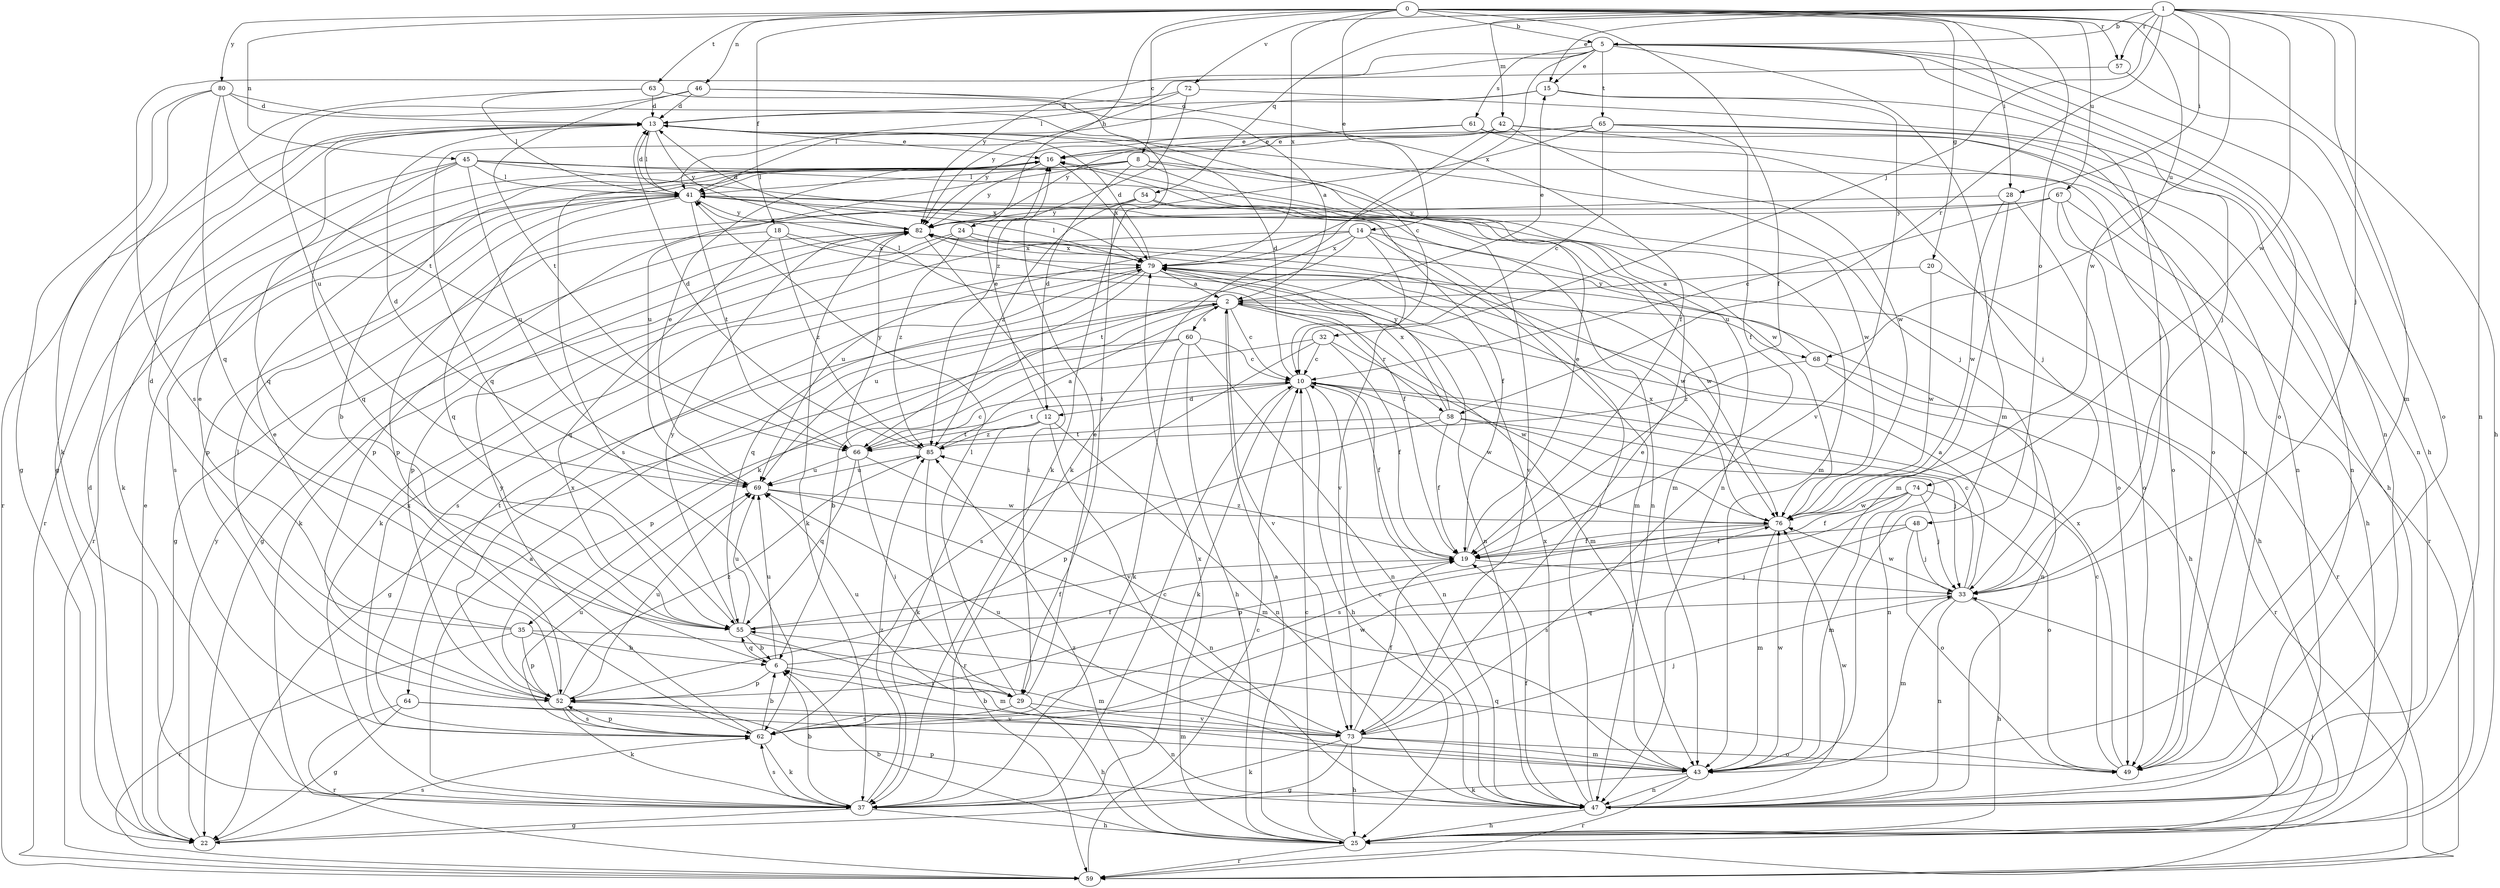 strict digraph  {
0;
1;
2;
5;
6;
8;
10;
12;
13;
14;
15;
16;
18;
19;
20;
22;
24;
25;
28;
29;
32;
33;
35;
37;
41;
42;
43;
45;
46;
47;
48;
49;
52;
54;
55;
57;
58;
59;
60;
61;
62;
63;
64;
65;
66;
67;
68;
69;
72;
73;
74;
76;
79;
80;
82;
85;
0 -> 5  [label=b];
0 -> 8  [label=c];
0 -> 14  [label=e];
0 -> 18  [label=f];
0 -> 19  [label=f];
0 -> 20  [label=g];
0 -> 24  [label=h];
0 -> 25  [label=h];
0 -> 28  [label=i];
0 -> 45  [label=n];
0 -> 46  [label=n];
0 -> 48  [label=o];
0 -> 57  [label=r];
0 -> 63  [label=t];
0 -> 67  [label=u];
0 -> 68  [label=u];
0 -> 79  [label=x];
0 -> 80  [label=y];
1 -> 5  [label=b];
1 -> 15  [label=e];
1 -> 28  [label=i];
1 -> 32  [label=j];
1 -> 33  [label=j];
1 -> 42  [label=m];
1 -> 43  [label=m];
1 -> 47  [label=n];
1 -> 54  [label=q];
1 -> 57  [label=r];
1 -> 58  [label=r];
1 -> 72  [label=v];
1 -> 74  [label=w];
1 -> 76  [label=w];
2 -> 10  [label=c];
2 -> 15  [label=e];
2 -> 35  [label=k];
2 -> 41  [label=l];
2 -> 43  [label=m];
2 -> 58  [label=r];
2 -> 60  [label=s];
2 -> 64  [label=t];
2 -> 68  [label=u];
2 -> 73  [label=v];
5 -> 15  [label=e];
5 -> 25  [label=h];
5 -> 33  [label=j];
5 -> 43  [label=m];
5 -> 47  [label=n];
5 -> 49  [label=o];
5 -> 61  [label=s];
5 -> 62  [label=s];
5 -> 65  [label=t];
5 -> 79  [label=x];
5 -> 82  [label=y];
6 -> 19  [label=f];
6 -> 29  [label=i];
6 -> 52  [label=p];
6 -> 55  [label=q];
6 -> 69  [label=u];
8 -> 6  [label=b];
8 -> 12  [label=d];
8 -> 41  [label=l];
8 -> 43  [label=m];
8 -> 47  [label=n];
8 -> 69  [label=u];
8 -> 76  [label=w];
10 -> 12  [label=d];
10 -> 13  [label=d];
10 -> 19  [label=f];
10 -> 25  [label=h];
10 -> 37  [label=k];
10 -> 47  [label=n];
10 -> 66  [label=t];
10 -> 76  [label=w];
12 -> 16  [label=e];
12 -> 37  [label=k];
12 -> 47  [label=n];
12 -> 66  [label=t];
12 -> 73  [label=v];
12 -> 85  [label=z];
13 -> 16  [label=e];
13 -> 33  [label=j];
13 -> 41  [label=l];
13 -> 55  [label=q];
13 -> 59  [label=r];
13 -> 82  [label=y];
14 -> 25  [label=h];
14 -> 37  [label=k];
14 -> 43  [label=m];
14 -> 66  [label=t];
14 -> 69  [label=u];
14 -> 73  [label=v];
14 -> 79  [label=x];
15 -> 13  [label=d];
15 -> 33  [label=j];
15 -> 41  [label=l];
15 -> 73  [label=v];
16 -> 41  [label=l];
16 -> 62  [label=s];
16 -> 79  [label=x];
16 -> 82  [label=y];
18 -> 19  [label=f];
18 -> 22  [label=g];
18 -> 55  [label=q];
18 -> 79  [label=x];
18 -> 85  [label=z];
19 -> 16  [label=e];
19 -> 33  [label=j];
19 -> 85  [label=z];
20 -> 2  [label=a];
20 -> 59  [label=r];
20 -> 76  [label=w];
22 -> 13  [label=d];
22 -> 16  [label=e];
22 -> 62  [label=s];
22 -> 82  [label=y];
24 -> 37  [label=k];
24 -> 52  [label=p];
24 -> 76  [label=w];
24 -> 79  [label=x];
24 -> 85  [label=z];
25 -> 2  [label=a];
25 -> 6  [label=b];
25 -> 10  [label=c];
25 -> 59  [label=r];
25 -> 79  [label=x];
25 -> 85  [label=z];
28 -> 43  [label=m];
28 -> 49  [label=o];
28 -> 76  [label=w];
28 -> 82  [label=y];
29 -> 16  [label=e];
29 -> 25  [label=h];
29 -> 41  [label=l];
29 -> 62  [label=s];
29 -> 69  [label=u];
29 -> 73  [label=v];
32 -> 6  [label=b];
32 -> 10  [label=c];
32 -> 19  [label=f];
32 -> 62  [label=s];
32 -> 76  [label=w];
33 -> 2  [label=a];
33 -> 10  [label=c];
33 -> 25  [label=h];
33 -> 43  [label=m];
33 -> 47  [label=n];
33 -> 55  [label=q];
33 -> 76  [label=w];
35 -> 6  [label=b];
35 -> 13  [label=d];
35 -> 16  [label=e];
35 -> 43  [label=m];
35 -> 52  [label=p];
35 -> 59  [label=r];
37 -> 2  [label=a];
37 -> 6  [label=b];
37 -> 10  [label=c];
37 -> 22  [label=g];
37 -> 25  [label=h];
37 -> 62  [label=s];
37 -> 85  [label=z];
41 -> 13  [label=d];
41 -> 43  [label=m];
41 -> 47  [label=n];
41 -> 52  [label=p];
41 -> 55  [label=q];
41 -> 59  [label=r];
41 -> 62  [label=s];
41 -> 66  [label=t];
41 -> 82  [label=y];
42 -> 16  [label=e];
42 -> 37  [label=k];
42 -> 47  [label=n];
42 -> 49  [label=o];
42 -> 76  [label=w];
42 -> 82  [label=y];
43 -> 37  [label=k];
43 -> 47  [label=n];
43 -> 59  [label=r];
43 -> 76  [label=w];
45 -> 37  [label=k];
45 -> 41  [label=l];
45 -> 49  [label=o];
45 -> 55  [label=q];
45 -> 59  [label=r];
45 -> 69  [label=u];
45 -> 76  [label=w];
45 -> 79  [label=x];
46 -> 2  [label=a];
46 -> 13  [label=d];
46 -> 19  [label=f];
46 -> 66  [label=t];
46 -> 69  [label=u];
47 -> 10  [label=c];
47 -> 19  [label=f];
47 -> 25  [label=h];
47 -> 41  [label=l];
47 -> 52  [label=p];
47 -> 76  [label=w];
47 -> 79  [label=x];
48 -> 19  [label=f];
48 -> 33  [label=j];
48 -> 49  [label=o];
48 -> 62  [label=s];
49 -> 10  [label=c];
49 -> 55  [label=q];
49 -> 79  [label=x];
52 -> 16  [label=e];
52 -> 37  [label=k];
52 -> 41  [label=l];
52 -> 47  [label=n];
52 -> 62  [label=s];
52 -> 69  [label=u];
52 -> 79  [label=x];
52 -> 85  [label=z];
54 -> 19  [label=f];
54 -> 52  [label=p];
54 -> 73  [label=v];
54 -> 82  [label=y];
54 -> 85  [label=z];
55 -> 6  [label=b];
55 -> 19  [label=f];
55 -> 43  [label=m];
55 -> 69  [label=u];
55 -> 82  [label=y];
57 -> 41  [label=l];
57 -> 49  [label=o];
58 -> 19  [label=f];
58 -> 33  [label=j];
58 -> 47  [label=n];
58 -> 52  [label=p];
58 -> 66  [label=t];
58 -> 79  [label=x];
58 -> 82  [label=y];
59 -> 10  [label=c];
59 -> 33  [label=j];
60 -> 10  [label=c];
60 -> 22  [label=g];
60 -> 25  [label=h];
60 -> 37  [label=k];
60 -> 47  [label=n];
60 -> 52  [label=p];
61 -> 16  [label=e];
61 -> 25  [label=h];
61 -> 33  [label=j];
61 -> 82  [label=y];
62 -> 6  [label=b];
62 -> 37  [label=k];
62 -> 52  [label=p];
62 -> 69  [label=u];
62 -> 76  [label=w];
62 -> 79  [label=x];
62 -> 82  [label=y];
63 -> 10  [label=c];
63 -> 13  [label=d];
63 -> 22  [label=g];
63 -> 41  [label=l];
64 -> 22  [label=g];
64 -> 43  [label=m];
64 -> 59  [label=r];
64 -> 73  [label=v];
65 -> 10  [label=c];
65 -> 16  [label=e];
65 -> 19  [label=f];
65 -> 37  [label=k];
65 -> 47  [label=n];
65 -> 49  [label=o];
65 -> 55  [label=q];
66 -> 10  [label=c];
66 -> 29  [label=i];
66 -> 43  [label=m];
66 -> 55  [label=q];
66 -> 69  [label=u];
66 -> 82  [label=y];
67 -> 10  [label=c];
67 -> 25  [label=h];
67 -> 49  [label=o];
67 -> 52  [label=p];
67 -> 59  [label=r];
67 -> 82  [label=y];
68 -> 47  [label=n];
68 -> 59  [label=r];
68 -> 82  [label=y];
68 -> 85  [label=z];
69 -> 13  [label=d];
69 -> 16  [label=e];
69 -> 47  [label=n];
69 -> 76  [label=w];
72 -> 13  [label=d];
72 -> 47  [label=n];
72 -> 82  [label=y];
72 -> 85  [label=z];
73 -> 6  [label=b];
73 -> 16  [label=e];
73 -> 19  [label=f];
73 -> 22  [label=g];
73 -> 25  [label=h];
73 -> 33  [label=j];
73 -> 37  [label=k];
73 -> 43  [label=m];
73 -> 49  [label=o];
73 -> 69  [label=u];
74 -> 19  [label=f];
74 -> 33  [label=j];
74 -> 43  [label=m];
74 -> 49  [label=o];
74 -> 62  [label=s];
74 -> 76  [label=w];
76 -> 19  [label=f];
76 -> 43  [label=m];
76 -> 52  [label=p];
76 -> 79  [label=x];
79 -> 2  [label=a];
79 -> 13  [label=d];
79 -> 25  [label=h];
79 -> 41  [label=l];
79 -> 47  [label=n];
79 -> 55  [label=q];
79 -> 62  [label=s];
79 -> 69  [label=u];
80 -> 13  [label=d];
80 -> 22  [label=g];
80 -> 29  [label=i];
80 -> 37  [label=k];
80 -> 55  [label=q];
80 -> 66  [label=t];
82 -> 13  [label=d];
82 -> 22  [label=g];
82 -> 29  [label=i];
82 -> 37  [label=k];
82 -> 76  [label=w];
82 -> 79  [label=x];
85 -> 2  [label=a];
85 -> 13  [label=d];
85 -> 59  [label=r];
85 -> 69  [label=u];
}
